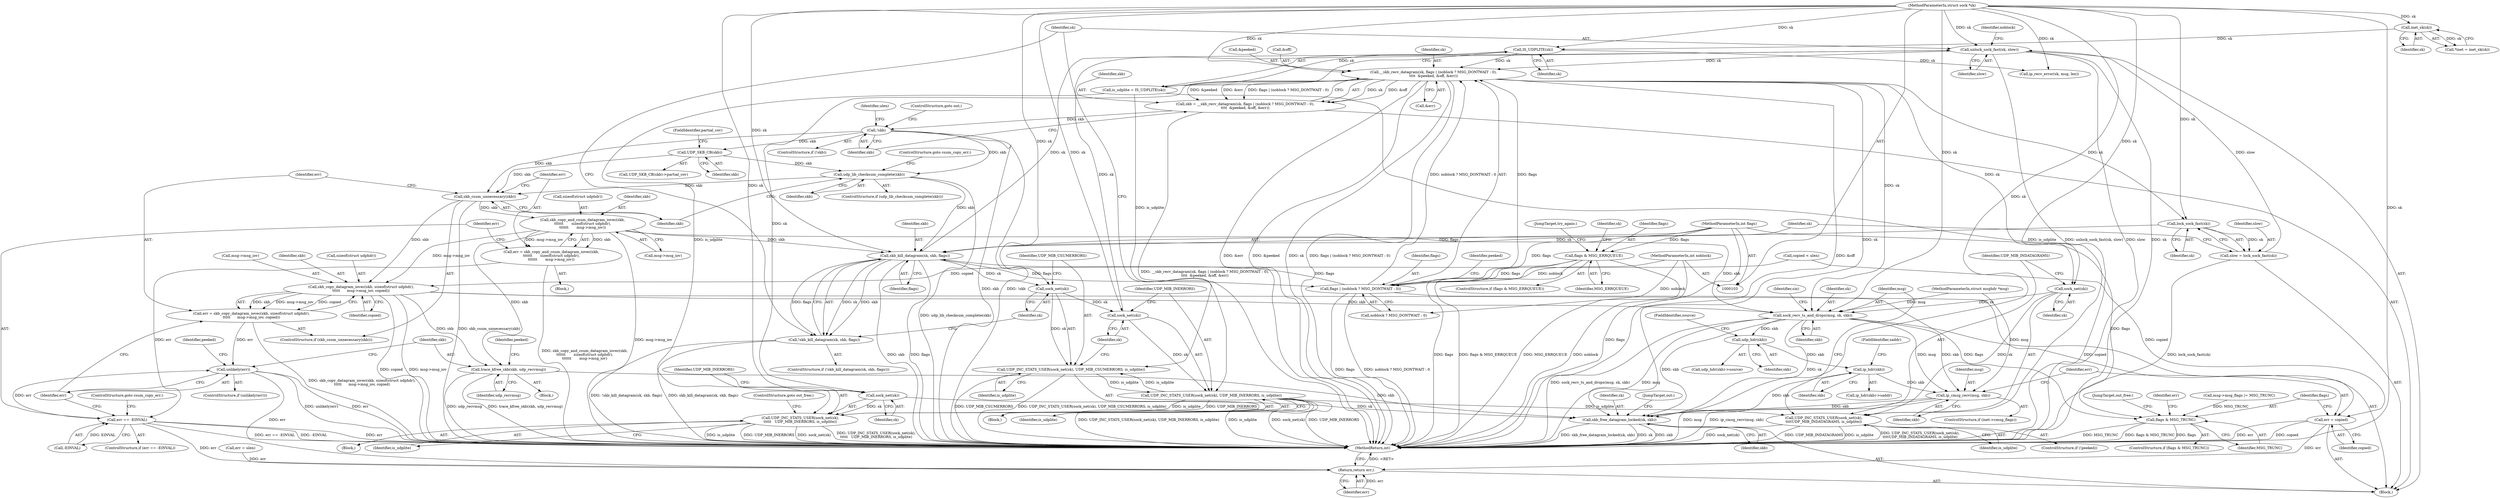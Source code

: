 digraph "0_linux_bceaa90240b6019ed73b49965eac7d167610be69_2@pointer" {
"1000363" [label="(Call,unlock_sock_fast(sk, slow))"];
"1000348" [label="(Call,skb_kill_datagram(sk, skb, flags))"];
"1000344" [label="(Call,lock_sock_fast(sk))"];
"1000152" [label="(Call,__skb_recv_datagram(sk, flags | (noblock ? MSG_DONTWAIT : 0),\n\t\t\t\t  &peeked, &off, &err))"];
"1000363" [label="(Call,unlock_sock_fast(sk, slow))"];
"1000359" [label="(Call,sock_net(sk))"];
"1000354" [label="(Call,sock_net(sk))"];
"1000105" [label="(MethodParameterIn,struct sock *sk)"];
"1000342" [label="(Call,slow = lock_sock_fast(sk))"];
"1000137" [label="(Call,IS_UDPLITE(sk))"];
"1000115" [label="(Call,inet_sk(sk))"];
"1000154" [label="(Call,flags | (noblock ? MSG_DONTWAIT : 0))"];
"1000141" [label="(Call,flags & MSG_ERRQUEUE)"];
"1000109" [label="(MethodParameterIn,int flags)"];
"1000108" [label="(MethodParameterIn,int noblock)"];
"1000209" [label="(Call,udp_lib_checksum_complete(skb))"];
"1000167" [label="(Call,!skb)"];
"1000150" [label="(Call,skb = __skb_recv_datagram(sk, flags | (noblock ? MSG_DONTWAIT : 0),\n\t\t\t\t  &peeked, &off, &err))"];
"1000204" [label="(Call,UDP_SKB_CB(skb))"];
"1000229" [label="(Call,skb_copy_and_csum_datagram_iovec(skb,\n\t\t\t\t\t\t       sizeof(struct udphdr),\n\t\t\t\t\t\t       msg->msg_iov))"];
"1000213" [label="(Call,skb_csum_unnecessary(skb))"];
"1000217" [label="(Call,skb_copy_datagram_iovec(skb, sizeof(struct udphdr),\n\t\t\t\t\t      msg->msg_iov, copied))"];
"1000215" [label="(Call,err = skb_copy_datagram_iovec(skb, sizeof(struct udphdr),\n\t\t\t\t\t      msg->msg_iov, copied))"];
"1000243" [label="(Call,unlikely(err))"];
"1000339" [label="(Return,return err;)"];
"1000246" [label="(Call,trace_kfree_skb(skb, udp_recvmsg))"];
"1000335" [label="(Call,skb_free_datagram_locked(sk, skb))"];
"1000272" [label="(Call,sock_recv_ts_and_drops(msg, sk, skb))"];
"1000289" [label="(Call,udp_hdr(skb))"];
"1000299" [label="(Call,ip_hdr(skb))"];
"1000321" [label="(Call,ip_cmsg_recv(msg, skb))"];
"1000324" [label="(Call,err = copied)"];
"1000227" [label="(Call,err = skb_copy_and_csum_datagram_iovec(skb,\n\t\t\t\t\t\t       sizeof(struct udphdr),\n\t\t\t\t\t\t       msg->msg_iov))"];
"1000237" [label="(Call,err == -EINVAL)"];
"1000328" [label="(Call,flags & MSG_TRUNC)"];
"1000347" [label="(Call,!skb_kill_datagram(sk, skb, flags))"];
"1000353" [label="(Call,UDP_INC_STATS_USER(sock_net(sk), UDP_MIB_CSUMERRORS, is_udplite))"];
"1000358" [label="(Call,UDP_INC_STATS_USER(sock_net(sk), UDP_MIB_INERRORS, is_udplite))"];
"1000258" [label="(Call,UDP_INC_STATS_USER(sock_net(sk),\n\t\t\t\t\t   UDP_MIB_INERRORS, is_udplite))"];
"1000267" [label="(Call,UDP_INC_STATS_USER(sock_net(sk),\n\t\t\t\tUDP_MIB_INDATAGRAMS, is_udplite))"];
"1000259" [label="(Call,sock_net(sk))"];
"1000268" [label="(Call,sock_net(sk))"];
"1000334" [label="(JumpTarget,out_free:)"];
"1000219" [label="(Call,sizeof(struct udphdr))"];
"1000264" [label="(ControlStructure,if (!peeked))"];
"1000211" [label="(ControlStructure,goto csum_copy_err;)"];
"1000246" [label="(Call,trace_kfree_skb(skb, udp_recvmsg))"];
"1000336" [label="(Identifier,sk)"];
"1000251" [label="(Identifier,peeked)"];
"1000243" [label="(Call,unlikely(err))"];
"1000339" [label="(Return,return err;)"];
"1000216" [label="(Identifier,err)"];
"1000325" [label="(Identifier,err)"];
"1000160" [label="(Call,&peeked)"];
"1000208" [label="(ControlStructure,if (udp_lib_checksum_complete(skb)))"];
"1000298" [label="(Call,ip_hdr(skb)->saddr)"];
"1000105" [label="(MethodParameterIn,struct sock *sk)"];
"1000358" [label="(Call,UDP_INC_STATS_USER(sock_net(sk), UDP_MIB_INERRORS, is_udplite))"];
"1000167" [label="(Call,!skb)"];
"1000224" [label="(Identifier,copied)"];
"1000263" [label="(ControlStructure,goto out_free;)"];
"1000324" [label="(Call,err = copied)"];
"1000210" [label="(Identifier,skb)"];
"1000155" [label="(Identifier,flags)"];
"1000289" [label="(Call,udp_hdr(skb))"];
"1000270" [label="(Identifier,UDP_MIB_INDATAGRAMS)"];
"1000346" [label="(ControlStructure,if (!skb_kill_datagram(sk, skb, flags)))"];
"1000209" [label="(Call,udp_lib_checksum_complete(skb))"];
"1000332" [label="(Identifier,err)"];
"1000272" [label="(Call,sock_recv_ts_and_drops(msg, sk, skb))"];
"1000231" [label="(Call,sizeof(struct udphdr))"];
"1000138" [label="(Identifier,sk)"];
"1000342" [label="(Call,slow = lock_sock_fast(sk))"];
"1000361" [label="(Identifier,UDP_MIB_INERRORS)"];
"1000343" [label="(Identifier,slow)"];
"1000331" [label="(Call,err = ulen)"];
"1000338" [label="(JumpTarget,out:)"];
"1000154" [label="(Call,flags | (noblock ? MSG_DONTWAIT : 0))"];
"1000290" [label="(Identifier,skb)"];
"1000151" [label="(Identifier,skb)"];
"1000357" [label="(Identifier,is_udplite)"];
"1000193" [label="(Call,msg->msg_flags |= MSG_TRUNC)"];
"1000142" [label="(Identifier,flags)"];
"1000322" [label="(Identifier,msg)"];
"1000291" [label="(FieldIdentifier,source)"];
"1000269" [label="(Identifier,sk)"];
"1000149" [label="(JumpTarget,try_again:)"];
"1000317" [label="(ControlStructure,if (inet->cmsg_flags))"];
"1000169" [label="(ControlStructure,goto out;)"];
"1000212" [label="(ControlStructure,if (skb_csum_unnecessary(skb)))"];
"1000345" [label="(Identifier,sk)"];
"1000288" [label="(Call,udp_hdr(skb)->source)"];
"1000115" [label="(Call,inet_sk(sk))"];
"1000206" [label="(FieldIdentifier,partial_cov)"];
"1000226" [label="(Block,)"];
"1000352" [label="(Block,)"];
"1000301" [label="(FieldIdentifier,saddr)"];
"1000354" [label="(Call,sock_net(sk))"];
"1000166" [label="(ControlStructure,if (!skb))"];
"1000248" [label="(Identifier,udp_recvmsg)"];
"1000299" [label="(Call,ip_hdr(skb))"];
"1000116" [label="(Identifier,sk)"];
"1000109" [label="(MethodParameterIn,int flags)"];
"1000259" [label="(Call,sock_net(sk))"];
"1000275" [label="(Identifier,skb)"];
"1000351" [label="(Identifier,flags)"];
"1000205" [label="(Identifier,skb)"];
"1000108" [label="(MethodParameterIn,int noblock)"];
"1000353" [label="(Call,UDP_INC_STATS_USER(sock_net(sk), UDP_MIB_CSUMERRORS, is_udplite))"];
"1000214" [label="(Identifier,skb)"];
"1000367" [label="(Identifier,noblock)"];
"1000335" [label="(Call,skb_free_datagram_locked(sk, skb))"];
"1000350" [label="(Identifier,skb)"];
"1000217" [label="(Call,skb_copy_datagram_iovec(skb, sizeof(struct udphdr),\n\t\t\t\t\t      msg->msg_iov, copied))"];
"1000274" [label="(Identifier,sk)"];
"1000267" [label="(Call,UDP_INC_STATS_USER(sock_net(sk),\n\t\t\t\tUDP_MIB_INDATAGRAMS, is_udplite))"];
"1000111" [label="(Block,)"];
"1000113" [label="(Call,*inet = inet_sk(sk))"];
"1000271" [label="(Identifier,is_udplite)"];
"1000323" [label="(Identifier,skb)"];
"1000300" [label="(Identifier,skb)"];
"1000244" [label="(Identifier,err)"];
"1000162" [label="(Call,&off)"];
"1000266" [label="(Identifier,peeked)"];
"1000328" [label="(Call,flags & MSG_TRUNC)"];
"1000156" [label="(Call,noblock ? MSG_DONTWAIT : 0)"];
"1000363" [label="(Call,unlock_sock_fast(sk, slow))"];
"1000273" [label="(Identifier,msg)"];
"1000171" [label="(Identifier,ulen)"];
"1000326" [label="(Identifier,copied)"];
"1000247" [label="(Identifier,skb)"];
"1000237" [label="(Call,err == -EINVAL)"];
"1000260" [label="(Identifier,sk)"];
"1000141" [label="(Call,flags & MSG_ERRQUEUE)"];
"1000150" [label="(Call,skb = __skb_recv_datagram(sk, flags | (noblock ? MSG_DONTWAIT : 0),\n\t\t\t\t  &peeked, &off, &err))"];
"1000215" [label="(Call,err = skb_copy_datagram_iovec(skb, sizeof(struct udphdr),\n\t\t\t\t\t      msg->msg_iov, copied))"];
"1000242" [label="(ControlStructure,if (unlikely(err)))"];
"1000252" [label="(Block,)"];
"1000168" [label="(Identifier,skb)"];
"1000355" [label="(Identifier,sk)"];
"1000340" [label="(Identifier,err)"];
"1000227" [label="(Call,err = skb_copy_and_csum_datagram_iovec(skb,\n\t\t\t\t\t\t       sizeof(struct udphdr),\n\t\t\t\t\t\t       msg->msg_iov))"];
"1000344" [label="(Call,lock_sock_fast(sk))"];
"1000152" [label="(Call,__skb_recv_datagram(sk, flags | (noblock ? MSG_DONTWAIT : 0),\n\t\t\t\t  &peeked, &off, &err))"];
"1000327" [label="(ControlStructure,if (flags & MSG_TRUNC))"];
"1000348" [label="(Call,skb_kill_datagram(sk, skb, flags))"];
"1000164" [label="(Call,&err)"];
"1000204" [label="(Call,UDP_SKB_CB(skb))"];
"1000377" [label="(MethodReturn,int)"];
"1000360" [label="(Identifier,sk)"];
"1000239" [label="(Call,-EINVAL)"];
"1000137" [label="(Call,IS_UDPLITE(sk))"];
"1000140" [label="(ControlStructure,if (flags & MSG_ERRQUEUE))"];
"1000153" [label="(Identifier,sk)"];
"1000221" [label="(Call,msg->msg_iov)"];
"1000347" [label="(Call,!skb_kill_datagram(sk, skb, flags))"];
"1000145" [label="(Call,ip_recv_error(sk, msg, len))"];
"1000362" [label="(Identifier,is_udplite)"];
"1000218" [label="(Identifier,skb)"];
"1000213" [label="(Call,skb_csum_unnecessary(skb))"];
"1000321" [label="(Call,ip_cmsg_recv(msg, skb))"];
"1000359" [label="(Call,sock_net(sk))"];
"1000161" [label="(Identifier,peeked)"];
"1000200" [label="(Call,copied < ulen)"];
"1000245" [label="(Block,)"];
"1000268" [label="(Call,sock_net(sk))"];
"1000349" [label="(Identifier,sk)"];
"1000106" [label="(MethodParameterIn,struct msghdr *msg)"];
"1000203" [label="(Call,UDP_SKB_CB(skb)->partial_cov)"];
"1000356" [label="(Identifier,UDP_MIB_CSUMERRORS)"];
"1000258" [label="(Call,UDP_INC_STATS_USER(sock_net(sk),\n\t\t\t\t\t   UDP_MIB_INERRORS, is_udplite))"];
"1000230" [label="(Identifier,skb)"];
"1000262" [label="(Identifier,is_udplite)"];
"1000364" [label="(Identifier,sk)"];
"1000143" [label="(Identifier,MSG_ERRQUEUE)"];
"1000241" [label="(ControlStructure,goto csum_copy_err;)"];
"1000236" [label="(ControlStructure,if (err == -EINVAL))"];
"1000135" [label="(Call,is_udplite = IS_UDPLITE(sk))"];
"1000233" [label="(Call,msg->msg_iov)"];
"1000228" [label="(Identifier,err)"];
"1000329" [label="(Identifier,flags)"];
"1000365" [label="(Identifier,slow)"];
"1000330" [label="(Identifier,MSG_TRUNC)"];
"1000238" [label="(Identifier,err)"];
"1000261" [label="(Identifier,UDP_MIB_INERRORS)"];
"1000146" [label="(Identifier,sk)"];
"1000337" [label="(Identifier,skb)"];
"1000277" [label="(Identifier,sin)"];
"1000229" [label="(Call,skb_copy_and_csum_datagram_iovec(skb,\n\t\t\t\t\t\t       sizeof(struct udphdr),\n\t\t\t\t\t\t       msg->msg_iov))"];
"1000363" -> "1000111"  [label="AST: "];
"1000363" -> "1000365"  [label="CFG: "];
"1000364" -> "1000363"  [label="AST: "];
"1000365" -> "1000363"  [label="AST: "];
"1000367" -> "1000363"  [label="CFG: "];
"1000363" -> "1000377"  [label="DDG: slow"];
"1000363" -> "1000377"  [label="DDG: sk"];
"1000363" -> "1000377"  [label="DDG: unlock_sock_fast(sk, slow)"];
"1000363" -> "1000152"  [label="DDG: sk"];
"1000348" -> "1000363"  [label="DDG: sk"];
"1000359" -> "1000363"  [label="DDG: sk"];
"1000105" -> "1000363"  [label="DDG: sk"];
"1000342" -> "1000363"  [label="DDG: slow"];
"1000348" -> "1000347"  [label="AST: "];
"1000348" -> "1000351"  [label="CFG: "];
"1000349" -> "1000348"  [label="AST: "];
"1000350" -> "1000348"  [label="AST: "];
"1000351" -> "1000348"  [label="AST: "];
"1000347" -> "1000348"  [label="CFG: "];
"1000348" -> "1000377"  [label="DDG: skb"];
"1000348" -> "1000377"  [label="DDG: flags"];
"1000348" -> "1000154"  [label="DDG: flags"];
"1000348" -> "1000347"  [label="DDG: sk"];
"1000348" -> "1000347"  [label="DDG: skb"];
"1000348" -> "1000347"  [label="DDG: flags"];
"1000344" -> "1000348"  [label="DDG: sk"];
"1000105" -> "1000348"  [label="DDG: sk"];
"1000209" -> "1000348"  [label="DDG: skb"];
"1000229" -> "1000348"  [label="DDG: skb"];
"1000154" -> "1000348"  [label="DDG: flags"];
"1000109" -> "1000348"  [label="DDG: flags"];
"1000348" -> "1000354"  [label="DDG: sk"];
"1000344" -> "1000342"  [label="AST: "];
"1000344" -> "1000345"  [label="CFG: "];
"1000345" -> "1000344"  [label="AST: "];
"1000342" -> "1000344"  [label="CFG: "];
"1000344" -> "1000342"  [label="DDG: sk"];
"1000152" -> "1000344"  [label="DDG: sk"];
"1000105" -> "1000344"  [label="DDG: sk"];
"1000152" -> "1000150"  [label="AST: "];
"1000152" -> "1000164"  [label="CFG: "];
"1000153" -> "1000152"  [label="AST: "];
"1000154" -> "1000152"  [label="AST: "];
"1000160" -> "1000152"  [label="AST: "];
"1000162" -> "1000152"  [label="AST: "];
"1000164" -> "1000152"  [label="AST: "];
"1000150" -> "1000152"  [label="CFG: "];
"1000152" -> "1000377"  [label="DDG: &err"];
"1000152" -> "1000377"  [label="DDG: &peeked"];
"1000152" -> "1000377"  [label="DDG: sk"];
"1000152" -> "1000377"  [label="DDG: flags | (noblock ? MSG_DONTWAIT : 0)"];
"1000152" -> "1000377"  [label="DDG: &off"];
"1000152" -> "1000150"  [label="DDG: sk"];
"1000152" -> "1000150"  [label="DDG: &off"];
"1000152" -> "1000150"  [label="DDG: &peeked"];
"1000152" -> "1000150"  [label="DDG: &err"];
"1000152" -> "1000150"  [label="DDG: flags | (noblock ? MSG_DONTWAIT : 0)"];
"1000137" -> "1000152"  [label="DDG: sk"];
"1000105" -> "1000152"  [label="DDG: sk"];
"1000154" -> "1000152"  [label="DDG: flags"];
"1000154" -> "1000152"  [label="DDG: noblock ? MSG_DONTWAIT : 0"];
"1000152" -> "1000259"  [label="DDG: sk"];
"1000152" -> "1000268"  [label="DDG: sk"];
"1000152" -> "1000272"  [label="DDG: sk"];
"1000152" -> "1000335"  [label="DDG: sk"];
"1000359" -> "1000358"  [label="AST: "];
"1000359" -> "1000360"  [label="CFG: "];
"1000360" -> "1000359"  [label="AST: "];
"1000361" -> "1000359"  [label="CFG: "];
"1000359" -> "1000358"  [label="DDG: sk"];
"1000354" -> "1000359"  [label="DDG: sk"];
"1000105" -> "1000359"  [label="DDG: sk"];
"1000354" -> "1000353"  [label="AST: "];
"1000354" -> "1000355"  [label="CFG: "];
"1000355" -> "1000354"  [label="AST: "];
"1000356" -> "1000354"  [label="CFG: "];
"1000354" -> "1000353"  [label="DDG: sk"];
"1000105" -> "1000354"  [label="DDG: sk"];
"1000105" -> "1000103"  [label="AST: "];
"1000105" -> "1000377"  [label="DDG: sk"];
"1000105" -> "1000115"  [label="DDG: sk"];
"1000105" -> "1000137"  [label="DDG: sk"];
"1000105" -> "1000145"  [label="DDG: sk"];
"1000105" -> "1000259"  [label="DDG: sk"];
"1000105" -> "1000268"  [label="DDG: sk"];
"1000105" -> "1000272"  [label="DDG: sk"];
"1000105" -> "1000335"  [label="DDG: sk"];
"1000342" -> "1000111"  [label="AST: "];
"1000343" -> "1000342"  [label="AST: "];
"1000349" -> "1000342"  [label="CFG: "];
"1000342" -> "1000377"  [label="DDG: lock_sock_fast(sk)"];
"1000137" -> "1000135"  [label="AST: "];
"1000137" -> "1000138"  [label="CFG: "];
"1000138" -> "1000137"  [label="AST: "];
"1000135" -> "1000137"  [label="CFG: "];
"1000137" -> "1000135"  [label="DDG: sk"];
"1000115" -> "1000137"  [label="DDG: sk"];
"1000137" -> "1000145"  [label="DDG: sk"];
"1000115" -> "1000113"  [label="AST: "];
"1000115" -> "1000116"  [label="CFG: "];
"1000116" -> "1000115"  [label="AST: "];
"1000113" -> "1000115"  [label="CFG: "];
"1000115" -> "1000113"  [label="DDG: sk"];
"1000154" -> "1000156"  [label="CFG: "];
"1000155" -> "1000154"  [label="AST: "];
"1000156" -> "1000154"  [label="AST: "];
"1000161" -> "1000154"  [label="CFG: "];
"1000154" -> "1000377"  [label="DDG: flags"];
"1000154" -> "1000377"  [label="DDG: noblock ? MSG_DONTWAIT : 0"];
"1000141" -> "1000154"  [label="DDG: flags"];
"1000109" -> "1000154"  [label="DDG: flags"];
"1000108" -> "1000154"  [label="DDG: noblock"];
"1000154" -> "1000328"  [label="DDG: flags"];
"1000141" -> "1000140"  [label="AST: "];
"1000141" -> "1000143"  [label="CFG: "];
"1000142" -> "1000141"  [label="AST: "];
"1000143" -> "1000141"  [label="AST: "];
"1000146" -> "1000141"  [label="CFG: "];
"1000149" -> "1000141"  [label="CFG: "];
"1000141" -> "1000377"  [label="DDG: flags"];
"1000141" -> "1000377"  [label="DDG: flags & MSG_ERRQUEUE"];
"1000141" -> "1000377"  [label="DDG: MSG_ERRQUEUE"];
"1000109" -> "1000141"  [label="DDG: flags"];
"1000109" -> "1000103"  [label="AST: "];
"1000109" -> "1000377"  [label="DDG: flags"];
"1000109" -> "1000328"  [label="DDG: flags"];
"1000108" -> "1000103"  [label="AST: "];
"1000108" -> "1000377"  [label="DDG: noblock"];
"1000108" -> "1000156"  [label="DDG: noblock"];
"1000209" -> "1000208"  [label="AST: "];
"1000209" -> "1000210"  [label="CFG: "];
"1000210" -> "1000209"  [label="AST: "];
"1000211" -> "1000209"  [label="CFG: "];
"1000214" -> "1000209"  [label="CFG: "];
"1000209" -> "1000377"  [label="DDG: udp_lib_checksum_complete(skb)"];
"1000167" -> "1000209"  [label="DDG: skb"];
"1000204" -> "1000209"  [label="DDG: skb"];
"1000209" -> "1000213"  [label="DDG: skb"];
"1000167" -> "1000166"  [label="AST: "];
"1000167" -> "1000168"  [label="CFG: "];
"1000168" -> "1000167"  [label="AST: "];
"1000169" -> "1000167"  [label="CFG: "];
"1000171" -> "1000167"  [label="CFG: "];
"1000167" -> "1000377"  [label="DDG: skb"];
"1000167" -> "1000377"  [label="DDG: !skb"];
"1000150" -> "1000167"  [label="DDG: skb"];
"1000167" -> "1000204"  [label="DDG: skb"];
"1000167" -> "1000213"  [label="DDG: skb"];
"1000150" -> "1000111"  [label="AST: "];
"1000151" -> "1000150"  [label="AST: "];
"1000168" -> "1000150"  [label="CFG: "];
"1000150" -> "1000377"  [label="DDG: __skb_recv_datagram(sk, flags | (noblock ? MSG_DONTWAIT : 0),\n\t\t\t\t  &peeked, &off, &err)"];
"1000204" -> "1000203"  [label="AST: "];
"1000204" -> "1000205"  [label="CFG: "];
"1000205" -> "1000204"  [label="AST: "];
"1000206" -> "1000204"  [label="CFG: "];
"1000204" -> "1000213"  [label="DDG: skb"];
"1000229" -> "1000227"  [label="AST: "];
"1000229" -> "1000233"  [label="CFG: "];
"1000230" -> "1000229"  [label="AST: "];
"1000231" -> "1000229"  [label="AST: "];
"1000233" -> "1000229"  [label="AST: "];
"1000227" -> "1000229"  [label="CFG: "];
"1000229" -> "1000377"  [label="DDG: msg->msg_iov"];
"1000229" -> "1000217"  [label="DDG: msg->msg_iov"];
"1000229" -> "1000227"  [label="DDG: skb"];
"1000229" -> "1000227"  [label="DDG: msg->msg_iov"];
"1000213" -> "1000229"  [label="DDG: skb"];
"1000229" -> "1000246"  [label="DDG: skb"];
"1000229" -> "1000272"  [label="DDG: skb"];
"1000213" -> "1000212"  [label="AST: "];
"1000213" -> "1000214"  [label="CFG: "];
"1000214" -> "1000213"  [label="AST: "];
"1000216" -> "1000213"  [label="CFG: "];
"1000228" -> "1000213"  [label="CFG: "];
"1000213" -> "1000377"  [label="DDG: skb_csum_unnecessary(skb)"];
"1000213" -> "1000217"  [label="DDG: skb"];
"1000217" -> "1000215"  [label="AST: "];
"1000217" -> "1000224"  [label="CFG: "];
"1000218" -> "1000217"  [label="AST: "];
"1000219" -> "1000217"  [label="AST: "];
"1000221" -> "1000217"  [label="AST: "];
"1000224" -> "1000217"  [label="AST: "];
"1000215" -> "1000217"  [label="CFG: "];
"1000217" -> "1000377"  [label="DDG: msg->msg_iov"];
"1000217" -> "1000377"  [label="DDG: copied"];
"1000217" -> "1000215"  [label="DDG: skb"];
"1000217" -> "1000215"  [label="DDG: msg->msg_iov"];
"1000217" -> "1000215"  [label="DDG: copied"];
"1000200" -> "1000217"  [label="DDG: copied"];
"1000217" -> "1000246"  [label="DDG: skb"];
"1000217" -> "1000272"  [label="DDG: skb"];
"1000217" -> "1000324"  [label="DDG: copied"];
"1000215" -> "1000212"  [label="AST: "];
"1000216" -> "1000215"  [label="AST: "];
"1000244" -> "1000215"  [label="CFG: "];
"1000215" -> "1000377"  [label="DDG: skb_copy_datagram_iovec(skb, sizeof(struct udphdr),\n\t\t\t\t\t      msg->msg_iov, copied)"];
"1000215" -> "1000243"  [label="DDG: err"];
"1000243" -> "1000242"  [label="AST: "];
"1000243" -> "1000244"  [label="CFG: "];
"1000244" -> "1000243"  [label="AST: "];
"1000247" -> "1000243"  [label="CFG: "];
"1000266" -> "1000243"  [label="CFG: "];
"1000243" -> "1000377"  [label="DDG: err"];
"1000243" -> "1000377"  [label="DDG: unlikely(err)"];
"1000237" -> "1000243"  [label="DDG: err"];
"1000243" -> "1000339"  [label="DDG: err"];
"1000339" -> "1000111"  [label="AST: "];
"1000339" -> "1000340"  [label="CFG: "];
"1000340" -> "1000339"  [label="AST: "];
"1000377" -> "1000339"  [label="CFG: "];
"1000339" -> "1000377"  [label="DDG: <RET>"];
"1000340" -> "1000339"  [label="DDG: err"];
"1000237" -> "1000339"  [label="DDG: err"];
"1000331" -> "1000339"  [label="DDG: err"];
"1000324" -> "1000339"  [label="DDG: err"];
"1000246" -> "1000245"  [label="AST: "];
"1000246" -> "1000248"  [label="CFG: "];
"1000247" -> "1000246"  [label="AST: "];
"1000248" -> "1000246"  [label="AST: "];
"1000251" -> "1000246"  [label="CFG: "];
"1000246" -> "1000377"  [label="DDG: udp_recvmsg"];
"1000246" -> "1000377"  [label="DDG: trace_kfree_skb(skb, udp_recvmsg)"];
"1000246" -> "1000335"  [label="DDG: skb"];
"1000335" -> "1000111"  [label="AST: "];
"1000335" -> "1000337"  [label="CFG: "];
"1000336" -> "1000335"  [label="AST: "];
"1000337" -> "1000335"  [label="AST: "];
"1000338" -> "1000335"  [label="CFG: "];
"1000335" -> "1000377"  [label="DDG: sk"];
"1000335" -> "1000377"  [label="DDG: skb"];
"1000335" -> "1000377"  [label="DDG: skb_free_datagram_locked(sk, skb)"];
"1000259" -> "1000335"  [label="DDG: sk"];
"1000272" -> "1000335"  [label="DDG: sk"];
"1000272" -> "1000335"  [label="DDG: skb"];
"1000299" -> "1000335"  [label="DDG: skb"];
"1000321" -> "1000335"  [label="DDG: skb"];
"1000272" -> "1000111"  [label="AST: "];
"1000272" -> "1000275"  [label="CFG: "];
"1000273" -> "1000272"  [label="AST: "];
"1000274" -> "1000272"  [label="AST: "];
"1000275" -> "1000272"  [label="AST: "];
"1000277" -> "1000272"  [label="CFG: "];
"1000272" -> "1000377"  [label="DDG: msg"];
"1000272" -> "1000377"  [label="DDG: sock_recv_ts_and_drops(msg, sk, skb)"];
"1000106" -> "1000272"  [label="DDG: msg"];
"1000268" -> "1000272"  [label="DDG: sk"];
"1000272" -> "1000289"  [label="DDG: skb"];
"1000272" -> "1000321"  [label="DDG: msg"];
"1000272" -> "1000321"  [label="DDG: skb"];
"1000289" -> "1000288"  [label="AST: "];
"1000289" -> "1000290"  [label="CFG: "];
"1000290" -> "1000289"  [label="AST: "];
"1000291" -> "1000289"  [label="CFG: "];
"1000289" -> "1000299"  [label="DDG: skb"];
"1000299" -> "1000298"  [label="AST: "];
"1000299" -> "1000300"  [label="CFG: "];
"1000300" -> "1000299"  [label="AST: "];
"1000301" -> "1000299"  [label="CFG: "];
"1000299" -> "1000321"  [label="DDG: skb"];
"1000321" -> "1000317"  [label="AST: "];
"1000321" -> "1000323"  [label="CFG: "];
"1000322" -> "1000321"  [label="AST: "];
"1000323" -> "1000321"  [label="AST: "];
"1000325" -> "1000321"  [label="CFG: "];
"1000321" -> "1000377"  [label="DDG: msg"];
"1000321" -> "1000377"  [label="DDG: ip_cmsg_recv(msg, skb)"];
"1000106" -> "1000321"  [label="DDG: msg"];
"1000324" -> "1000111"  [label="AST: "];
"1000324" -> "1000326"  [label="CFG: "];
"1000325" -> "1000324"  [label="AST: "];
"1000326" -> "1000324"  [label="AST: "];
"1000329" -> "1000324"  [label="CFG: "];
"1000324" -> "1000377"  [label="DDG: copied"];
"1000324" -> "1000377"  [label="DDG: err"];
"1000200" -> "1000324"  [label="DDG: copied"];
"1000227" -> "1000226"  [label="AST: "];
"1000228" -> "1000227"  [label="AST: "];
"1000238" -> "1000227"  [label="CFG: "];
"1000227" -> "1000377"  [label="DDG: skb_copy_and_csum_datagram_iovec(skb,\n\t\t\t\t\t\t       sizeof(struct udphdr),\n\t\t\t\t\t\t       msg->msg_iov)"];
"1000227" -> "1000237"  [label="DDG: err"];
"1000237" -> "1000236"  [label="AST: "];
"1000237" -> "1000239"  [label="CFG: "];
"1000238" -> "1000237"  [label="AST: "];
"1000239" -> "1000237"  [label="AST: "];
"1000241" -> "1000237"  [label="CFG: "];
"1000244" -> "1000237"  [label="CFG: "];
"1000237" -> "1000377"  [label="DDG: err == -EINVAL"];
"1000237" -> "1000377"  [label="DDG: -EINVAL"];
"1000237" -> "1000377"  [label="DDG: err"];
"1000239" -> "1000237"  [label="DDG: EINVAL"];
"1000328" -> "1000327"  [label="AST: "];
"1000328" -> "1000330"  [label="CFG: "];
"1000329" -> "1000328"  [label="AST: "];
"1000330" -> "1000328"  [label="AST: "];
"1000332" -> "1000328"  [label="CFG: "];
"1000334" -> "1000328"  [label="CFG: "];
"1000328" -> "1000377"  [label="DDG: flags & MSG_TRUNC"];
"1000328" -> "1000377"  [label="DDG: flags"];
"1000328" -> "1000377"  [label="DDG: MSG_TRUNC"];
"1000193" -> "1000328"  [label="DDG: MSG_TRUNC"];
"1000347" -> "1000346"  [label="AST: "];
"1000355" -> "1000347"  [label="CFG: "];
"1000364" -> "1000347"  [label="CFG: "];
"1000347" -> "1000377"  [label="DDG: skb_kill_datagram(sk, skb, flags)"];
"1000347" -> "1000377"  [label="DDG: !skb_kill_datagram(sk, skb, flags)"];
"1000353" -> "1000352"  [label="AST: "];
"1000353" -> "1000357"  [label="CFG: "];
"1000356" -> "1000353"  [label="AST: "];
"1000357" -> "1000353"  [label="AST: "];
"1000360" -> "1000353"  [label="CFG: "];
"1000353" -> "1000377"  [label="DDG: UDP_MIB_CSUMERRORS"];
"1000353" -> "1000377"  [label="DDG: UDP_INC_STATS_USER(sock_net(sk), UDP_MIB_CSUMERRORS, is_udplite)"];
"1000135" -> "1000353"  [label="DDG: is_udplite"];
"1000358" -> "1000353"  [label="DDG: is_udplite"];
"1000353" -> "1000358"  [label="DDG: is_udplite"];
"1000358" -> "1000352"  [label="AST: "];
"1000358" -> "1000362"  [label="CFG: "];
"1000361" -> "1000358"  [label="AST: "];
"1000362" -> "1000358"  [label="AST: "];
"1000364" -> "1000358"  [label="CFG: "];
"1000358" -> "1000377"  [label="DDG: UDP_MIB_INERRORS"];
"1000358" -> "1000377"  [label="DDG: UDP_INC_STATS_USER(sock_net(sk), UDP_MIB_INERRORS, is_udplite)"];
"1000358" -> "1000377"  [label="DDG: is_udplite"];
"1000358" -> "1000377"  [label="DDG: sock_net(sk)"];
"1000358" -> "1000258"  [label="DDG: UDP_MIB_INERRORS"];
"1000358" -> "1000258"  [label="DDG: is_udplite"];
"1000358" -> "1000267"  [label="DDG: is_udplite"];
"1000258" -> "1000252"  [label="AST: "];
"1000258" -> "1000262"  [label="CFG: "];
"1000259" -> "1000258"  [label="AST: "];
"1000261" -> "1000258"  [label="AST: "];
"1000262" -> "1000258"  [label="AST: "];
"1000263" -> "1000258"  [label="CFG: "];
"1000258" -> "1000377"  [label="DDG: sock_net(sk)"];
"1000258" -> "1000377"  [label="DDG: UDP_INC_STATS_USER(sock_net(sk),\n\t\t\t\t\t   UDP_MIB_INERRORS, is_udplite)"];
"1000258" -> "1000377"  [label="DDG: is_udplite"];
"1000258" -> "1000377"  [label="DDG: UDP_MIB_INERRORS"];
"1000259" -> "1000258"  [label="DDG: sk"];
"1000135" -> "1000258"  [label="DDG: is_udplite"];
"1000267" -> "1000264"  [label="AST: "];
"1000267" -> "1000271"  [label="CFG: "];
"1000268" -> "1000267"  [label="AST: "];
"1000270" -> "1000267"  [label="AST: "];
"1000271" -> "1000267"  [label="AST: "];
"1000273" -> "1000267"  [label="CFG: "];
"1000267" -> "1000377"  [label="DDG: UDP_INC_STATS_USER(sock_net(sk),\n\t\t\t\tUDP_MIB_INDATAGRAMS, is_udplite)"];
"1000267" -> "1000377"  [label="DDG: sock_net(sk)"];
"1000267" -> "1000377"  [label="DDG: UDP_MIB_INDATAGRAMS"];
"1000267" -> "1000377"  [label="DDG: is_udplite"];
"1000268" -> "1000267"  [label="DDG: sk"];
"1000135" -> "1000267"  [label="DDG: is_udplite"];
"1000259" -> "1000260"  [label="CFG: "];
"1000260" -> "1000259"  [label="AST: "];
"1000261" -> "1000259"  [label="CFG: "];
"1000268" -> "1000269"  [label="CFG: "];
"1000269" -> "1000268"  [label="AST: "];
"1000270" -> "1000268"  [label="CFG: "];
}

